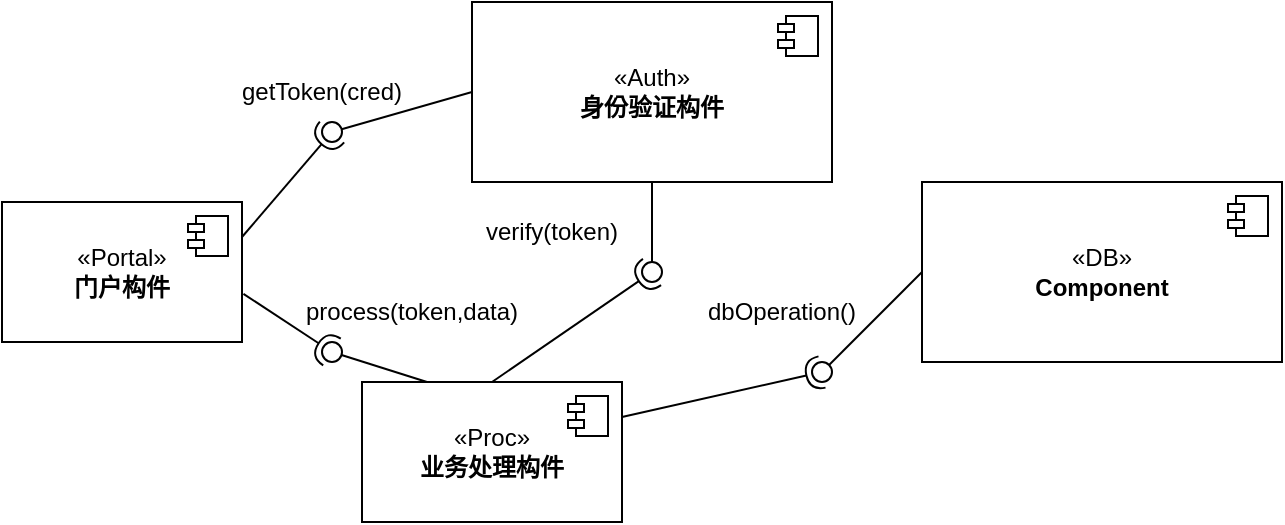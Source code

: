 <mxfile version="21.0.6" type="github">
  <diagram name="Page-1" id="5f0bae14-7c28-e335-631c-24af17079c00">
    <mxGraphModel dx="1434" dy="828" grid="1" gridSize="10" guides="1" tooltips="1" connect="1" arrows="1" fold="1" page="1" pageScale="1" pageWidth="1100" pageHeight="850" background="none" math="0" shadow="0">
      <root>
        <mxCell id="0" />
        <mxCell id="1" parent="0" />
        <mxCell id="vXhFPMX_ZpGUBwA_U3QO-18" value="«Portal»&lt;br&gt;&lt;b&gt;门户构件&lt;/b&gt;" style="html=1;dropTarget=0;whiteSpace=wrap;" vertex="1" parent="1">
          <mxGeometry x="220" y="210" width="120" height="70" as="geometry" />
        </mxCell>
        <mxCell id="vXhFPMX_ZpGUBwA_U3QO-19" value="" style="shape=module;jettyWidth=8;jettyHeight=4;" vertex="1" parent="vXhFPMX_ZpGUBwA_U3QO-18">
          <mxGeometry x="1" width="20" height="20" relative="1" as="geometry">
            <mxPoint x="-27" y="7" as="offset" />
          </mxGeometry>
        </mxCell>
        <mxCell id="vXhFPMX_ZpGUBwA_U3QO-20" value="" style="rounded=0;orthogonalLoop=1;jettySize=auto;html=1;endArrow=none;endFill=0;sketch=0;sourcePerimeterSpacing=0;targetPerimeterSpacing=0;exitX=0;exitY=0.5;exitDx=0;exitDy=0;" edge="1" target="vXhFPMX_ZpGUBwA_U3QO-22" parent="1" source="vXhFPMX_ZpGUBwA_U3QO-25">
          <mxGeometry relative="1" as="geometry">
            <mxPoint x="510" y="120" as="sourcePoint" />
          </mxGeometry>
        </mxCell>
        <mxCell id="vXhFPMX_ZpGUBwA_U3QO-21" value="" style="rounded=0;orthogonalLoop=1;jettySize=auto;html=1;endArrow=halfCircle;endFill=0;entryX=0.5;entryY=0.5;endSize=6;strokeWidth=1;sketch=0;exitX=1;exitY=0.25;exitDx=0;exitDy=0;" edge="1" target="vXhFPMX_ZpGUBwA_U3QO-22" parent="1" source="vXhFPMX_ZpGUBwA_U3QO-18">
          <mxGeometry relative="1" as="geometry">
            <mxPoint x="471" y="140" as="sourcePoint" />
          </mxGeometry>
        </mxCell>
        <mxCell id="vXhFPMX_ZpGUBwA_U3QO-22" value="" style="ellipse;whiteSpace=wrap;html=1;align=center;aspect=fixed;resizable=0;points=[];outlineConnect=0;sketch=0;" vertex="1" parent="1">
          <mxGeometry x="380" y="170" width="10" height="10" as="geometry" />
        </mxCell>
        <mxCell id="vXhFPMX_ZpGUBwA_U3QO-25" value="«Auth»&lt;br&gt;&lt;b&gt;身份验证构件&lt;/b&gt;" style="html=1;dropTarget=0;whiteSpace=wrap;" vertex="1" parent="1">
          <mxGeometry x="455" y="110" width="180" height="90" as="geometry" />
        </mxCell>
        <mxCell id="vXhFPMX_ZpGUBwA_U3QO-26" value="" style="shape=module;jettyWidth=8;jettyHeight=4;" vertex="1" parent="vXhFPMX_ZpGUBwA_U3QO-25">
          <mxGeometry x="1" width="20" height="20" relative="1" as="geometry">
            <mxPoint x="-27" y="7" as="offset" />
          </mxGeometry>
        </mxCell>
        <mxCell id="vXhFPMX_ZpGUBwA_U3QO-28" value="getToken(cred)" style="text;strokeColor=none;align=center;fillColor=none;html=1;verticalAlign=middle;whiteSpace=wrap;rounded=0;" vertex="1" parent="1">
          <mxGeometry x="330" y="140" width="100" height="30" as="geometry" />
        </mxCell>
        <mxCell id="vXhFPMX_ZpGUBwA_U3QO-29" value="«Proc»&lt;br&gt;&lt;b&gt;业务处理构件&lt;/b&gt;" style="html=1;dropTarget=0;whiteSpace=wrap;" vertex="1" parent="1">
          <mxGeometry x="400" y="300" width="130" height="70" as="geometry" />
        </mxCell>
        <mxCell id="vXhFPMX_ZpGUBwA_U3QO-30" value="" style="shape=module;jettyWidth=8;jettyHeight=4;" vertex="1" parent="vXhFPMX_ZpGUBwA_U3QO-29">
          <mxGeometry x="1" width="20" height="20" relative="1" as="geometry">
            <mxPoint x="-27" y="7" as="offset" />
          </mxGeometry>
        </mxCell>
        <mxCell id="vXhFPMX_ZpGUBwA_U3QO-31" value="" style="rounded=0;orthogonalLoop=1;jettySize=auto;html=1;endArrow=none;endFill=0;sketch=0;sourcePerimeterSpacing=0;targetPerimeterSpacing=0;exitX=0.25;exitY=0;exitDx=0;exitDy=0;" edge="1" target="vXhFPMX_ZpGUBwA_U3QO-33" parent="1" source="vXhFPMX_ZpGUBwA_U3QO-29">
          <mxGeometry relative="1" as="geometry">
            <mxPoint x="450" y="425" as="sourcePoint" />
          </mxGeometry>
        </mxCell>
        <mxCell id="vXhFPMX_ZpGUBwA_U3QO-32" value="" style="rounded=0;orthogonalLoop=1;jettySize=auto;html=1;endArrow=halfCircle;endFill=0;entryX=0.5;entryY=0.5;endSize=6;strokeWidth=1;sketch=0;exitX=1.006;exitY=0.656;exitDx=0;exitDy=0;exitPerimeter=0;" edge="1" target="vXhFPMX_ZpGUBwA_U3QO-33" parent="1" source="vXhFPMX_ZpGUBwA_U3QO-18">
          <mxGeometry relative="1" as="geometry">
            <mxPoint x="420" y="210" as="sourcePoint" />
          </mxGeometry>
        </mxCell>
        <mxCell id="vXhFPMX_ZpGUBwA_U3QO-33" value="" style="ellipse;whiteSpace=wrap;html=1;align=center;aspect=fixed;resizable=0;points=[];outlineConnect=0;sketch=0;" vertex="1" parent="1">
          <mxGeometry x="380" y="280" width="10" height="10" as="geometry" />
        </mxCell>
        <mxCell id="vXhFPMX_ZpGUBwA_U3QO-34" value="process(token,data)" style="text;strokeColor=none;align=center;fillColor=none;html=1;verticalAlign=middle;whiteSpace=wrap;rounded=0;" vertex="1" parent="1">
          <mxGeometry x="360" y="250" width="130" height="30" as="geometry" />
        </mxCell>
        <mxCell id="vXhFPMX_ZpGUBwA_U3QO-37" value="" style="rounded=0;orthogonalLoop=1;jettySize=auto;html=1;endArrow=none;endFill=0;sketch=0;sourcePerimeterSpacing=0;targetPerimeterSpacing=0;exitX=0.5;exitY=1;exitDx=0;exitDy=0;" edge="1" target="vXhFPMX_ZpGUBwA_U3QO-39" parent="1" source="vXhFPMX_ZpGUBwA_U3QO-25">
          <mxGeometry relative="1" as="geometry">
            <mxPoint x="450" y="425" as="sourcePoint" />
          </mxGeometry>
        </mxCell>
        <mxCell id="vXhFPMX_ZpGUBwA_U3QO-38" value="" style="rounded=0;orthogonalLoop=1;jettySize=auto;html=1;endArrow=halfCircle;endFill=0;entryX=0.5;entryY=0.5;endSize=6;strokeWidth=1;sketch=0;exitX=0.5;exitY=0;exitDx=0;exitDy=0;" edge="1" target="vXhFPMX_ZpGUBwA_U3QO-39" parent="1" source="vXhFPMX_ZpGUBwA_U3QO-29">
          <mxGeometry relative="1" as="geometry">
            <mxPoint x="490" y="425" as="sourcePoint" />
          </mxGeometry>
        </mxCell>
        <mxCell id="vXhFPMX_ZpGUBwA_U3QO-39" value="" style="ellipse;whiteSpace=wrap;html=1;align=center;aspect=fixed;resizable=0;points=[];outlineConnect=0;sketch=0;" vertex="1" parent="1">
          <mxGeometry x="540" y="240" width="10" height="10" as="geometry" />
        </mxCell>
        <mxCell id="vXhFPMX_ZpGUBwA_U3QO-40" value="verify(token)" style="text;strokeColor=none;align=center;fillColor=none;html=1;verticalAlign=middle;whiteSpace=wrap;rounded=0;" vertex="1" parent="1">
          <mxGeometry x="440" y="210" width="110" height="30" as="geometry" />
        </mxCell>
        <mxCell id="vXhFPMX_ZpGUBwA_U3QO-41" value="«DB»&lt;br&gt;&lt;b&gt;Component&lt;/b&gt;" style="html=1;dropTarget=0;whiteSpace=wrap;" vertex="1" parent="1">
          <mxGeometry x="680" y="200" width="180" height="90" as="geometry" />
        </mxCell>
        <mxCell id="vXhFPMX_ZpGUBwA_U3QO-42" value="" style="shape=module;jettyWidth=8;jettyHeight=4;" vertex="1" parent="vXhFPMX_ZpGUBwA_U3QO-41">
          <mxGeometry x="1" width="20" height="20" relative="1" as="geometry">
            <mxPoint x="-27" y="7" as="offset" />
          </mxGeometry>
        </mxCell>
        <mxCell id="vXhFPMX_ZpGUBwA_U3QO-43" value="" style="rounded=0;orthogonalLoop=1;jettySize=auto;html=1;endArrow=none;endFill=0;sketch=0;sourcePerimeterSpacing=0;targetPerimeterSpacing=0;exitX=0;exitY=0.5;exitDx=0;exitDy=0;" edge="1" target="vXhFPMX_ZpGUBwA_U3QO-45" parent="1" source="vXhFPMX_ZpGUBwA_U3QO-41">
          <mxGeometry relative="1" as="geometry">
            <mxPoint x="450" y="425" as="sourcePoint" />
          </mxGeometry>
        </mxCell>
        <mxCell id="vXhFPMX_ZpGUBwA_U3QO-44" value="" style="rounded=0;orthogonalLoop=1;jettySize=auto;html=1;endArrow=halfCircle;endFill=0;entryX=0.5;entryY=0.5;endSize=6;strokeWidth=1;sketch=0;exitX=1;exitY=0.25;exitDx=0;exitDy=0;" edge="1" target="vXhFPMX_ZpGUBwA_U3QO-45" parent="1" source="vXhFPMX_ZpGUBwA_U3QO-29">
          <mxGeometry relative="1" as="geometry">
            <mxPoint x="490" y="425" as="sourcePoint" />
          </mxGeometry>
        </mxCell>
        <mxCell id="vXhFPMX_ZpGUBwA_U3QO-45" value="" style="ellipse;whiteSpace=wrap;html=1;align=center;aspect=fixed;resizable=0;points=[];outlineConnect=0;sketch=0;" vertex="1" parent="1">
          <mxGeometry x="625" y="290" width="10" height="10" as="geometry" />
        </mxCell>
        <mxCell id="vXhFPMX_ZpGUBwA_U3QO-46" value="dbOperation()" style="text;strokeColor=none;align=center;fillColor=none;html=1;verticalAlign=middle;whiteSpace=wrap;rounded=0;" vertex="1" parent="1">
          <mxGeometry x="580" y="250" width="60" height="30" as="geometry" />
        </mxCell>
      </root>
    </mxGraphModel>
  </diagram>
</mxfile>
